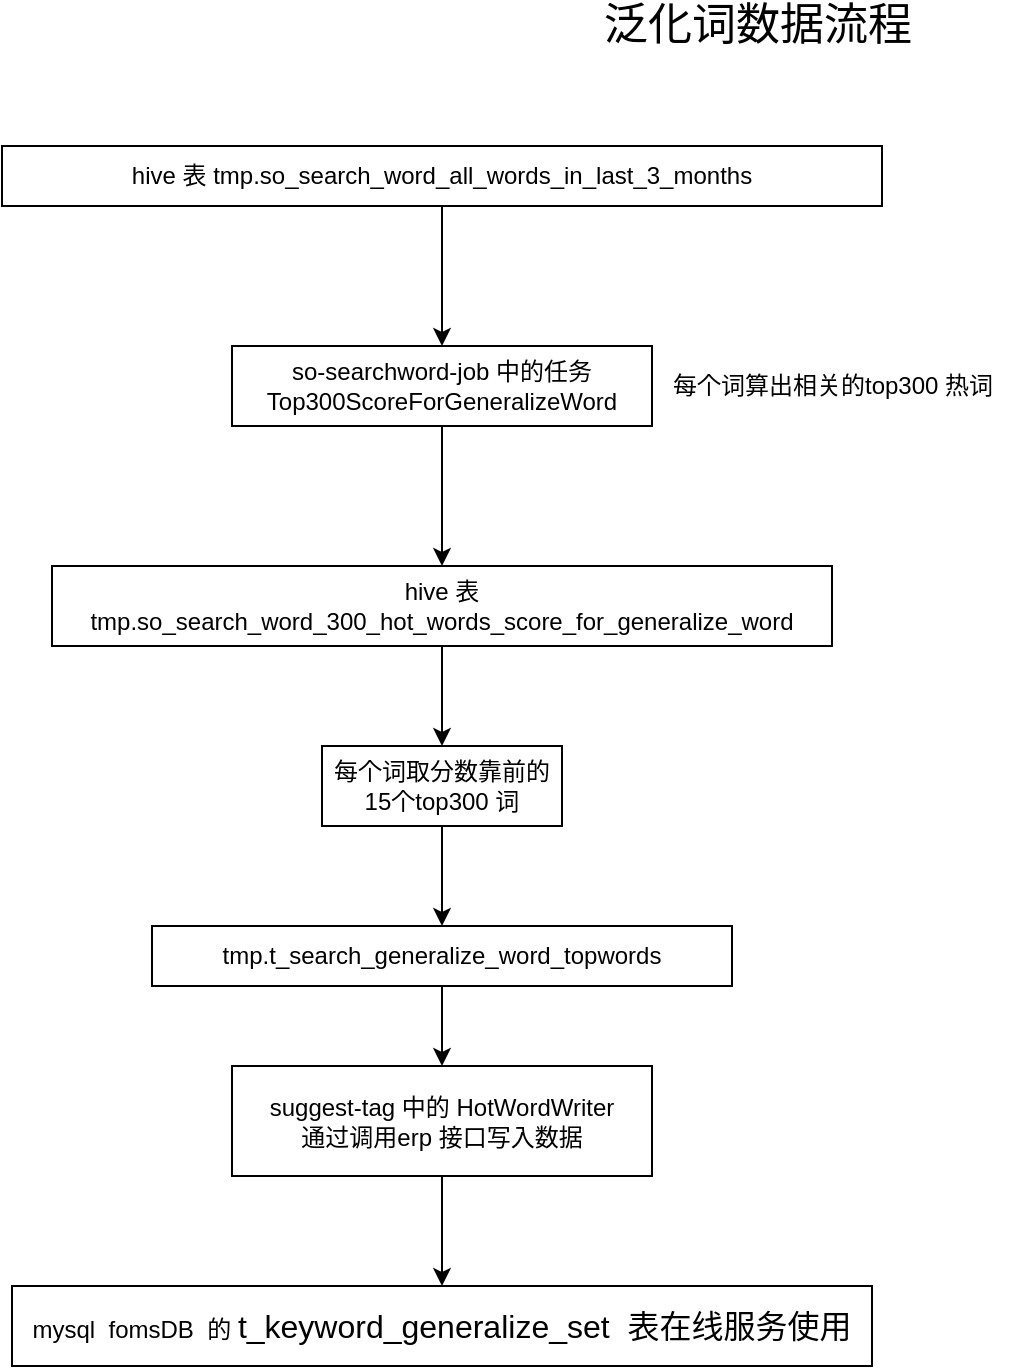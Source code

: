 <mxfile version="14.6.13" type="github">
  <diagram id="iVH8FTCDCLbqT_Cor-RQ" name="Page-1">
    <mxGraphModel dx="925" dy="512" grid="1" gridSize="10" guides="1" tooltips="1" connect="1" arrows="1" fold="1" page="1" pageScale="1" pageWidth="827" pageHeight="1169" math="0" shadow="0">
      <root>
        <mxCell id="0" />
        <mxCell id="1" parent="0" />
        <mxCell id="9R6sDFzfZ8e4BJgPEdQP-1" value="&lt;font style=&quot;font-size: 22px&quot;&gt;泛化词数据流程&lt;/font&gt;" style="text;html=1;strokeColor=none;fillColor=none;align=center;verticalAlign=middle;whiteSpace=wrap;rounded=0;strokeWidth=7;" vertex="1" parent="1">
          <mxGeometry x="300" y="40" width="196" height="20" as="geometry" />
        </mxCell>
        <mxCell id="9R6sDFzfZ8e4BJgPEdQP-7" value="" style="edgeStyle=orthogonalEdgeStyle;rounded=0;orthogonalLoop=1;jettySize=auto;html=1;" edge="1" parent="1" source="9R6sDFzfZ8e4BJgPEdQP-2" target="9R6sDFzfZ8e4BJgPEdQP-6">
          <mxGeometry relative="1" as="geometry" />
        </mxCell>
        <mxCell id="9R6sDFzfZ8e4BJgPEdQP-2" value="so-searchword-job 中的任务&lt;br&gt;Top300ScoreForGeneralizeWord" style="rounded=0;whiteSpace=wrap;html=1;strokeWidth=1;" vertex="1" parent="1">
          <mxGeometry x="135" y="210" width="210" height="40" as="geometry" />
        </mxCell>
        <mxCell id="9R6sDFzfZ8e4BJgPEdQP-4" value="" style="edgeStyle=orthogonalEdgeStyle;rounded=0;orthogonalLoop=1;jettySize=auto;html=1;" edge="1" parent="1" source="9R6sDFzfZ8e4BJgPEdQP-3" target="9R6sDFzfZ8e4BJgPEdQP-2">
          <mxGeometry relative="1" as="geometry" />
        </mxCell>
        <mxCell id="9R6sDFzfZ8e4BJgPEdQP-3" value="hive 表 tmp.so_search_word_all_words_in_last_3_months" style="rounded=0;whiteSpace=wrap;html=1;strokeWidth=1;" vertex="1" parent="1">
          <mxGeometry x="20" y="110" width="440" height="30" as="geometry" />
        </mxCell>
        <mxCell id="9R6sDFzfZ8e4BJgPEdQP-5" value="每个词算出相关的top300 热词" style="text;html=1;align=center;verticalAlign=middle;resizable=0;points=[];autosize=1;strokeColor=none;" vertex="1" parent="1">
          <mxGeometry x="345" y="220" width="180" height="20" as="geometry" />
        </mxCell>
        <mxCell id="9R6sDFzfZ8e4BJgPEdQP-9" value="" style="edgeStyle=orthogonalEdgeStyle;rounded=0;orthogonalLoop=1;jettySize=auto;html=1;" edge="1" parent="1" source="9R6sDFzfZ8e4BJgPEdQP-6" target="9R6sDFzfZ8e4BJgPEdQP-8">
          <mxGeometry relative="1" as="geometry" />
        </mxCell>
        <mxCell id="9R6sDFzfZ8e4BJgPEdQP-6" value="hive 表 tmp.so_search_word_300_hot_words_score_for_generalize_word" style="rounded=0;whiteSpace=wrap;html=1;strokeWidth=1;" vertex="1" parent="1">
          <mxGeometry x="45" y="320" width="390" height="40" as="geometry" />
        </mxCell>
        <mxCell id="9R6sDFzfZ8e4BJgPEdQP-11" value="" style="edgeStyle=orthogonalEdgeStyle;rounded=0;orthogonalLoop=1;jettySize=auto;html=1;" edge="1" parent="1" source="9R6sDFzfZ8e4BJgPEdQP-8" target="9R6sDFzfZ8e4BJgPEdQP-10">
          <mxGeometry relative="1" as="geometry" />
        </mxCell>
        <mxCell id="9R6sDFzfZ8e4BJgPEdQP-8" value="每个词取分数靠前的15个top300 词" style="rounded=0;whiteSpace=wrap;html=1;strokeWidth=1;" vertex="1" parent="1">
          <mxGeometry x="180" y="410" width="120" height="40" as="geometry" />
        </mxCell>
        <mxCell id="9R6sDFzfZ8e4BJgPEdQP-14" value="" style="edgeStyle=orthogonalEdgeStyle;rounded=0;orthogonalLoop=1;jettySize=auto;html=1;" edge="1" parent="1" source="9R6sDFzfZ8e4BJgPEdQP-10" target="9R6sDFzfZ8e4BJgPEdQP-12">
          <mxGeometry relative="1" as="geometry" />
        </mxCell>
        <mxCell id="9R6sDFzfZ8e4BJgPEdQP-10" value="tmp.t_search_generalize_word_topwords" style="rounded=0;whiteSpace=wrap;html=1;strokeWidth=1;" vertex="1" parent="1">
          <mxGeometry x="95" y="500" width="290" height="30" as="geometry" />
        </mxCell>
        <mxCell id="9R6sDFzfZ8e4BJgPEdQP-15" value="" style="edgeStyle=orthogonalEdgeStyle;rounded=0;orthogonalLoop=1;jettySize=auto;html=1;" edge="1" parent="1" source="9R6sDFzfZ8e4BJgPEdQP-12" target="9R6sDFzfZ8e4BJgPEdQP-13">
          <mxGeometry relative="1" as="geometry" />
        </mxCell>
        <mxCell id="9R6sDFzfZ8e4BJgPEdQP-12" value="suggest-tag 中的&amp;nbsp;HotWordWriter&lt;br&gt;通过调用erp 接口写入数据" style="rounded=0;whiteSpace=wrap;html=1;strokeWidth=1;" vertex="1" parent="1">
          <mxGeometry x="135" y="570" width="210" height="55" as="geometry" />
        </mxCell>
        <mxCell id="9R6sDFzfZ8e4BJgPEdQP-13" value="mysql&amp;nbsp; fomsDB&amp;nbsp; 的&amp;nbsp;&lt;span style=&quot;font-size: medium&quot;&gt;t_keyword_generalize_set&amp;nbsp; 表在线服务使用&lt;/span&gt;" style="rounded=0;whiteSpace=wrap;html=1;strokeWidth=1;" vertex="1" parent="1">
          <mxGeometry x="25" y="680" width="430" height="40" as="geometry" />
        </mxCell>
      </root>
    </mxGraphModel>
  </diagram>
</mxfile>
